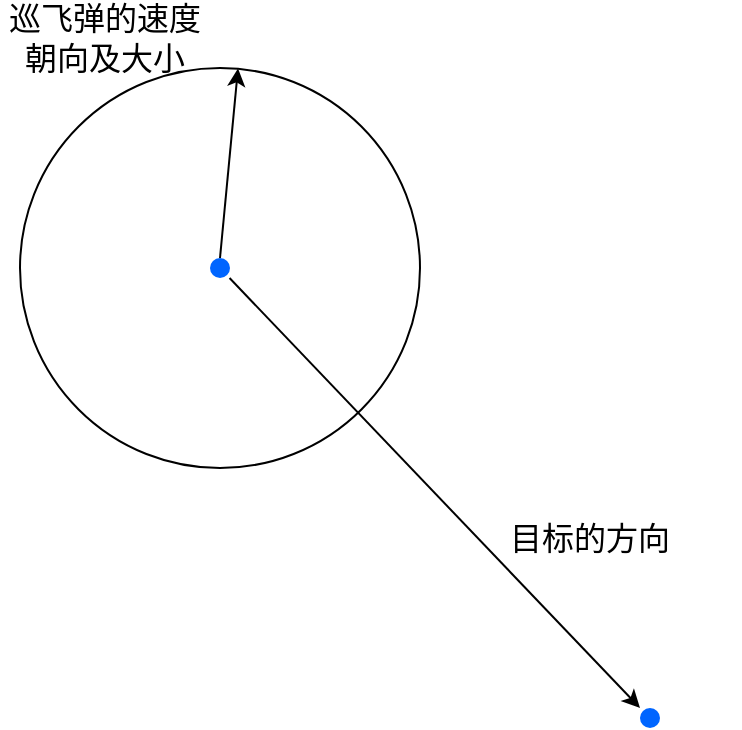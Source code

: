 <mxfile version="26.2.14">
  <diagram name="第 1 页" id="TIpnJk7Re6gYNvGnjdlM">
    <mxGraphModel dx="542" dy="737" grid="1" gridSize="10" guides="1" tooltips="1" connect="1" arrows="1" fold="1" page="1" pageScale="1" pageWidth="827" pageHeight="1169" math="0" shadow="0">
      <root>
        <mxCell id="0" />
        <mxCell id="1" parent="0" />
        <mxCell id="beuBBAWBRSFJ7DsWF2Vv-1" value="" style="ellipse;whiteSpace=wrap;html=1;aspect=fixed;fillColor=none;fontSize=16;" vertex="1" parent="1">
          <mxGeometry x="80" y="240" width="200" height="200" as="geometry" />
        </mxCell>
        <mxCell id="beuBBAWBRSFJ7DsWF2Vv-4" style="rounded=0;orthogonalLoop=1;jettySize=auto;html=1;entryX=0;entryY=0;entryDx=0;entryDy=0;fontSize=16;" edge="1" parent="1" source="beuBBAWBRSFJ7DsWF2Vv-2" target="beuBBAWBRSFJ7DsWF2Vv-3">
          <mxGeometry relative="1" as="geometry" />
        </mxCell>
        <mxCell id="beuBBAWBRSFJ7DsWF2Vv-2" value="" style="shape=ellipse;fillColor=#0065FF;strokeColor=none;html=1;sketch=0;fontSize=16;" vertex="1" parent="1">
          <mxGeometry x="175" y="335" width="10" height="10" as="geometry" />
        </mxCell>
        <mxCell id="beuBBAWBRSFJ7DsWF2Vv-3" value="" style="shape=ellipse;fillColor=#0065FF;strokeColor=none;html=1;sketch=0;fontSize=16;" vertex="1" parent="1">
          <mxGeometry x="390" y="560" width="10" height="10" as="geometry" />
        </mxCell>
        <mxCell id="beuBBAWBRSFJ7DsWF2Vv-6" value="目标的方向" style="text;html=1;align=center;verticalAlign=middle;whiteSpace=wrap;rounded=0;fontSize=16;" vertex="1" parent="1">
          <mxGeometry x="290" y="460" width="150" height="30" as="geometry" />
        </mxCell>
        <mxCell id="beuBBAWBRSFJ7DsWF2Vv-7" value="" style="endArrow=classic;html=1;rounded=0;entryX=0.545;entryY=0.001;entryDx=0;entryDy=0;entryPerimeter=0;fontSize=16;" edge="1" parent="1" target="beuBBAWBRSFJ7DsWF2Vv-1">
          <mxGeometry width="50" height="50" relative="1" as="geometry">
            <mxPoint x="180" y="335" as="sourcePoint" />
            <mxPoint x="200" y="125" as="targetPoint" />
          </mxGeometry>
        </mxCell>
        <mxCell id="beuBBAWBRSFJ7DsWF2Vv-8" value="巡飞弹的速度朝向及大小" style="text;html=1;align=center;verticalAlign=middle;whiteSpace=wrap;rounded=0;fontSize=16;" vertex="1" parent="1">
          <mxGeometry x="70" y="210" width="105" height="30" as="geometry" />
        </mxCell>
      </root>
    </mxGraphModel>
  </diagram>
</mxfile>
